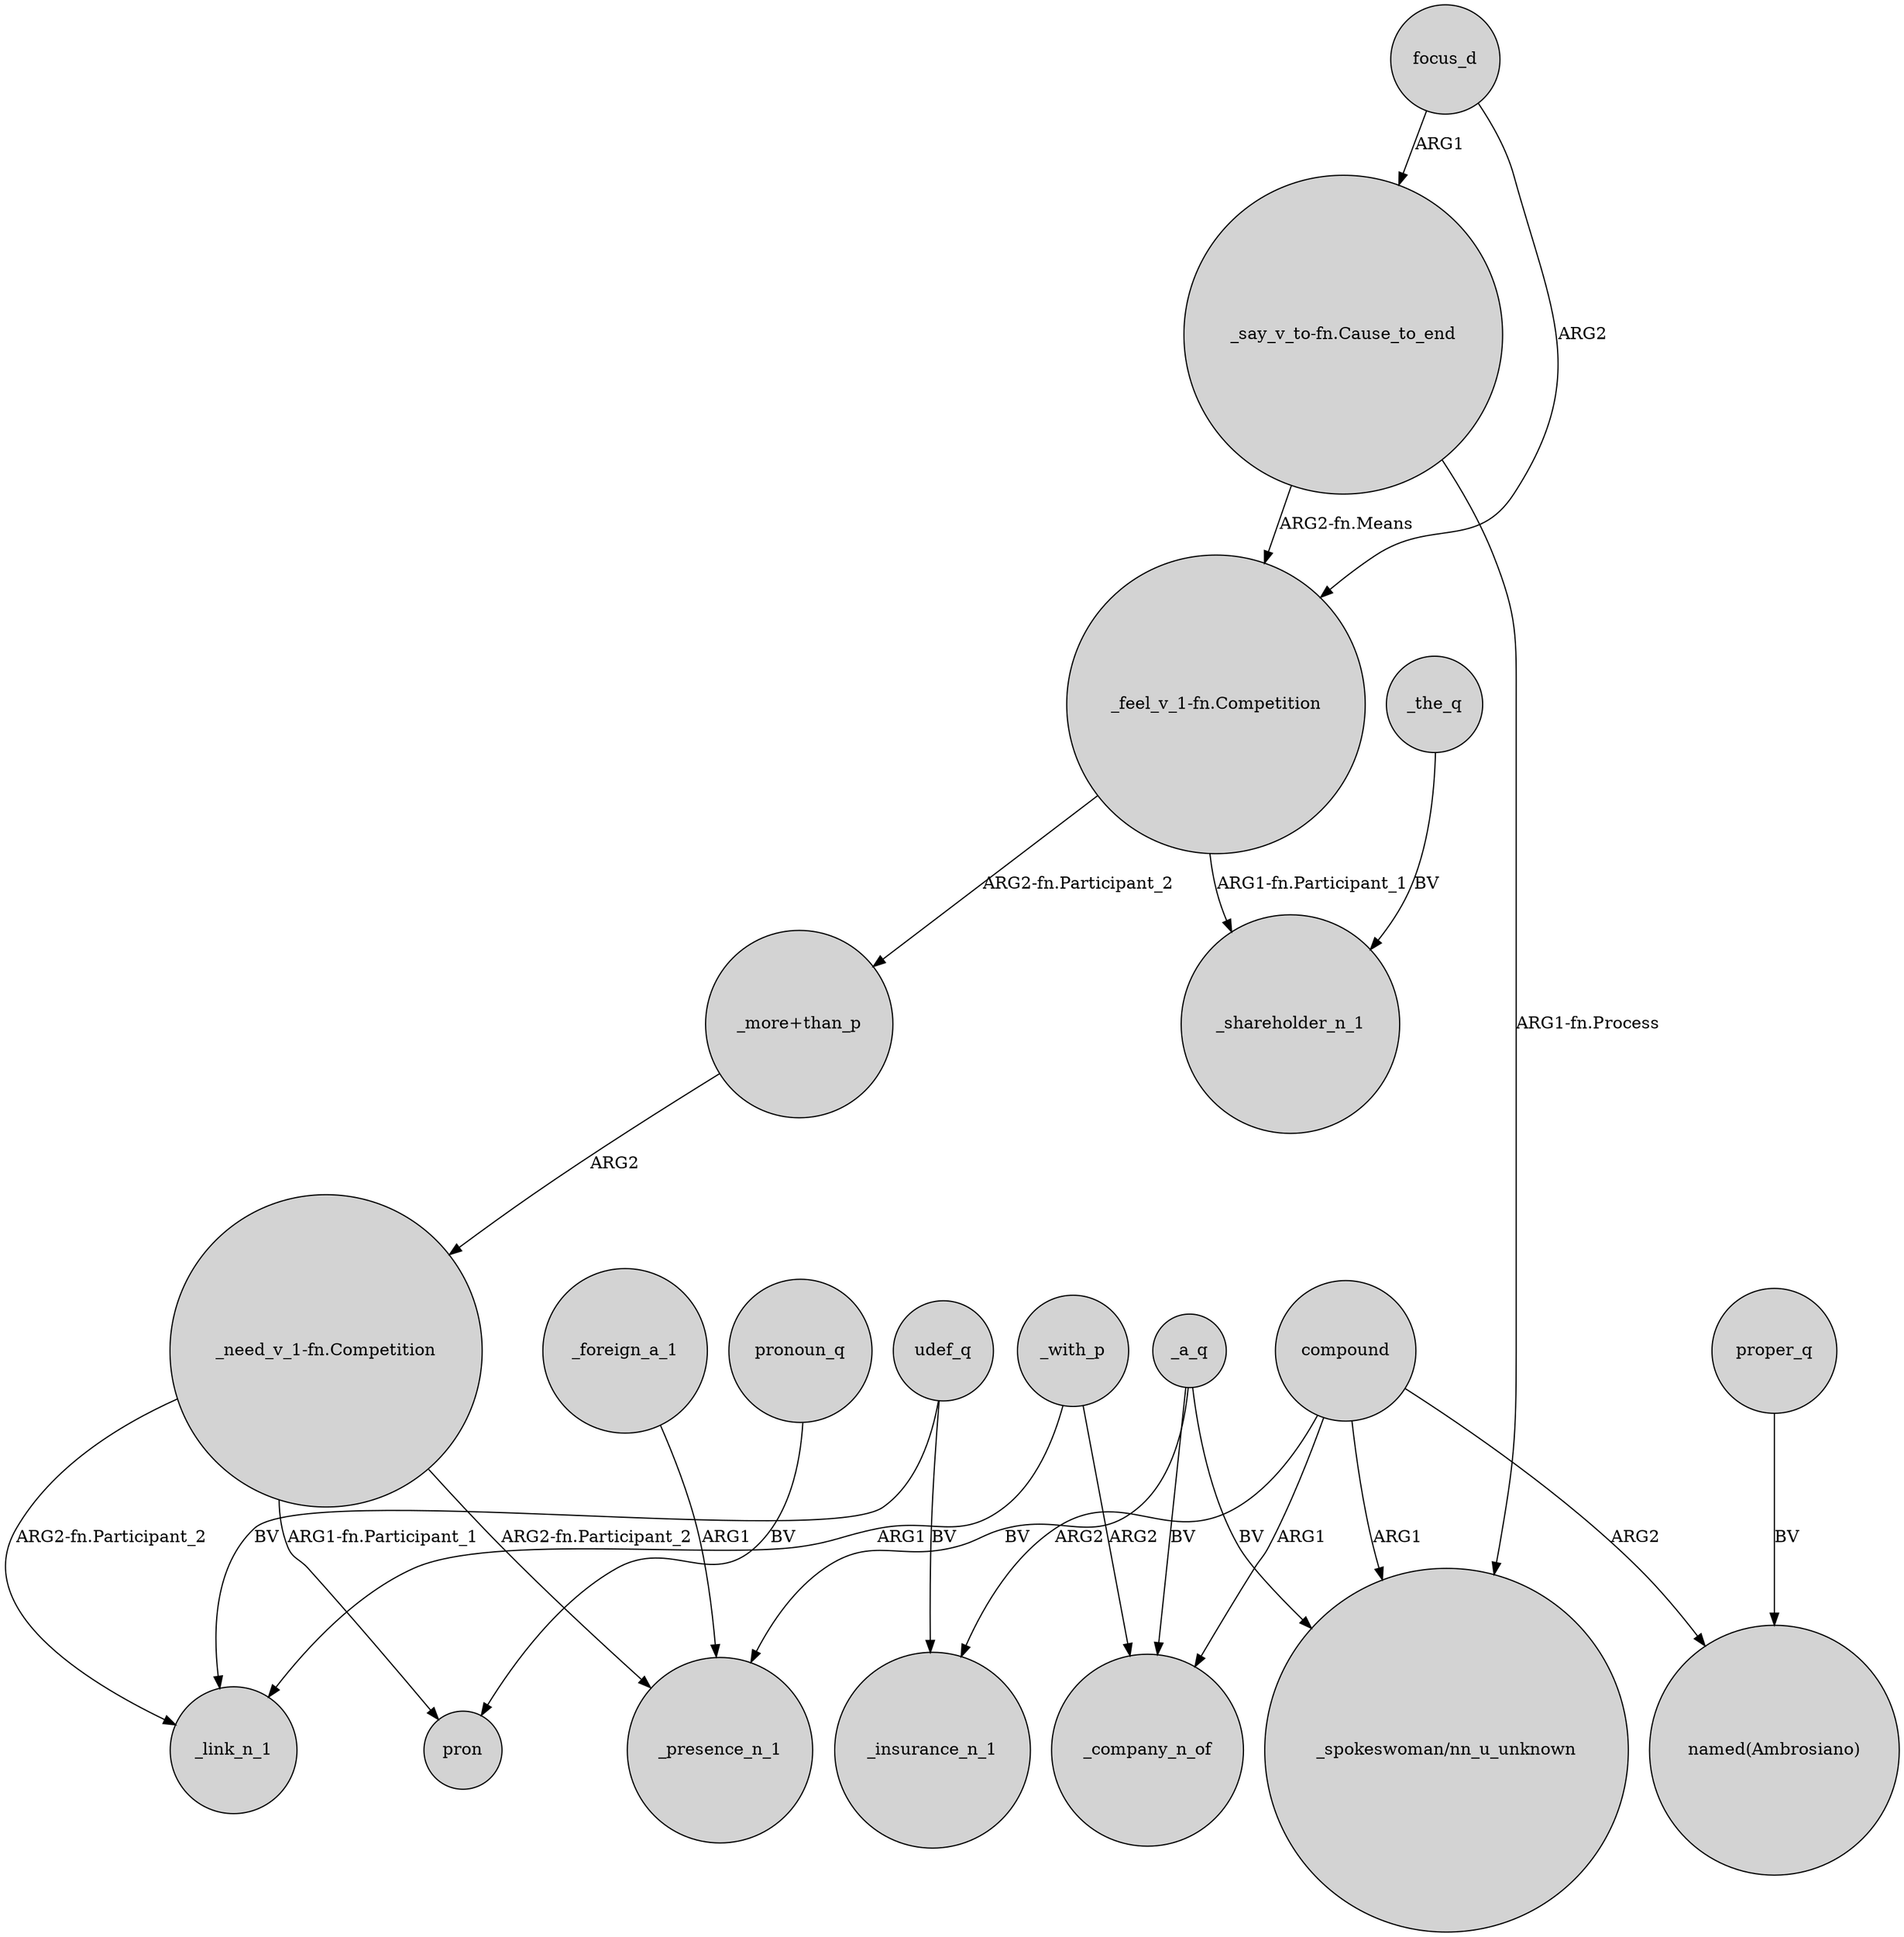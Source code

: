 digraph {
	node [shape=circle style=filled]
	udef_q -> _insurance_n_1 [label=BV]
	"_need_v_1-fn.Competition" -> _link_n_1 [label="ARG2-fn.Participant_2"]
	_a_q -> "_spokeswoman/nn_u_unknown" [label=BV]
	focus_d -> "_say_v_to-fn.Cause_to_end" [label=ARG1]
	"_feel_v_1-fn.Competition" -> "_more+than_p" [label="ARG2-fn.Participant_2"]
	"_say_v_to-fn.Cause_to_end" -> "_spokeswoman/nn_u_unknown" [label="ARG1-fn.Process"]
	_a_q -> _company_n_of [label=BV]
	compound -> _company_n_of [label=ARG1]
	"_need_v_1-fn.Competition" -> pron [label="ARG1-fn.Participant_1"]
	_with_p -> _company_n_of [label=ARG2]
	pronoun_q -> pron [label=BV]
	udef_q -> _link_n_1 [label=BV]
	_foreign_a_1 -> _presence_n_1 [label=ARG1]
	proper_q -> "named(Ambrosiano)" [label=BV]
	"_more+than_p" -> "_need_v_1-fn.Competition" [label=ARG2]
	_a_q -> _presence_n_1 [label=BV]
	"_feel_v_1-fn.Competition" -> _shareholder_n_1 [label="ARG1-fn.Participant_1"]
	"_need_v_1-fn.Competition" -> _presence_n_1 [label="ARG2-fn.Participant_2"]
	_the_q -> _shareholder_n_1 [label=BV]
	compound -> _insurance_n_1 [label=ARG2]
	"_say_v_to-fn.Cause_to_end" -> "_feel_v_1-fn.Competition" [label="ARG2-fn.Means"]
	focus_d -> "_feel_v_1-fn.Competition" [label=ARG2]
	compound -> "_spokeswoman/nn_u_unknown" [label=ARG1]
	compound -> "named(Ambrosiano)" [label=ARG2]
	_with_p -> _link_n_1 [label=ARG1]
}
